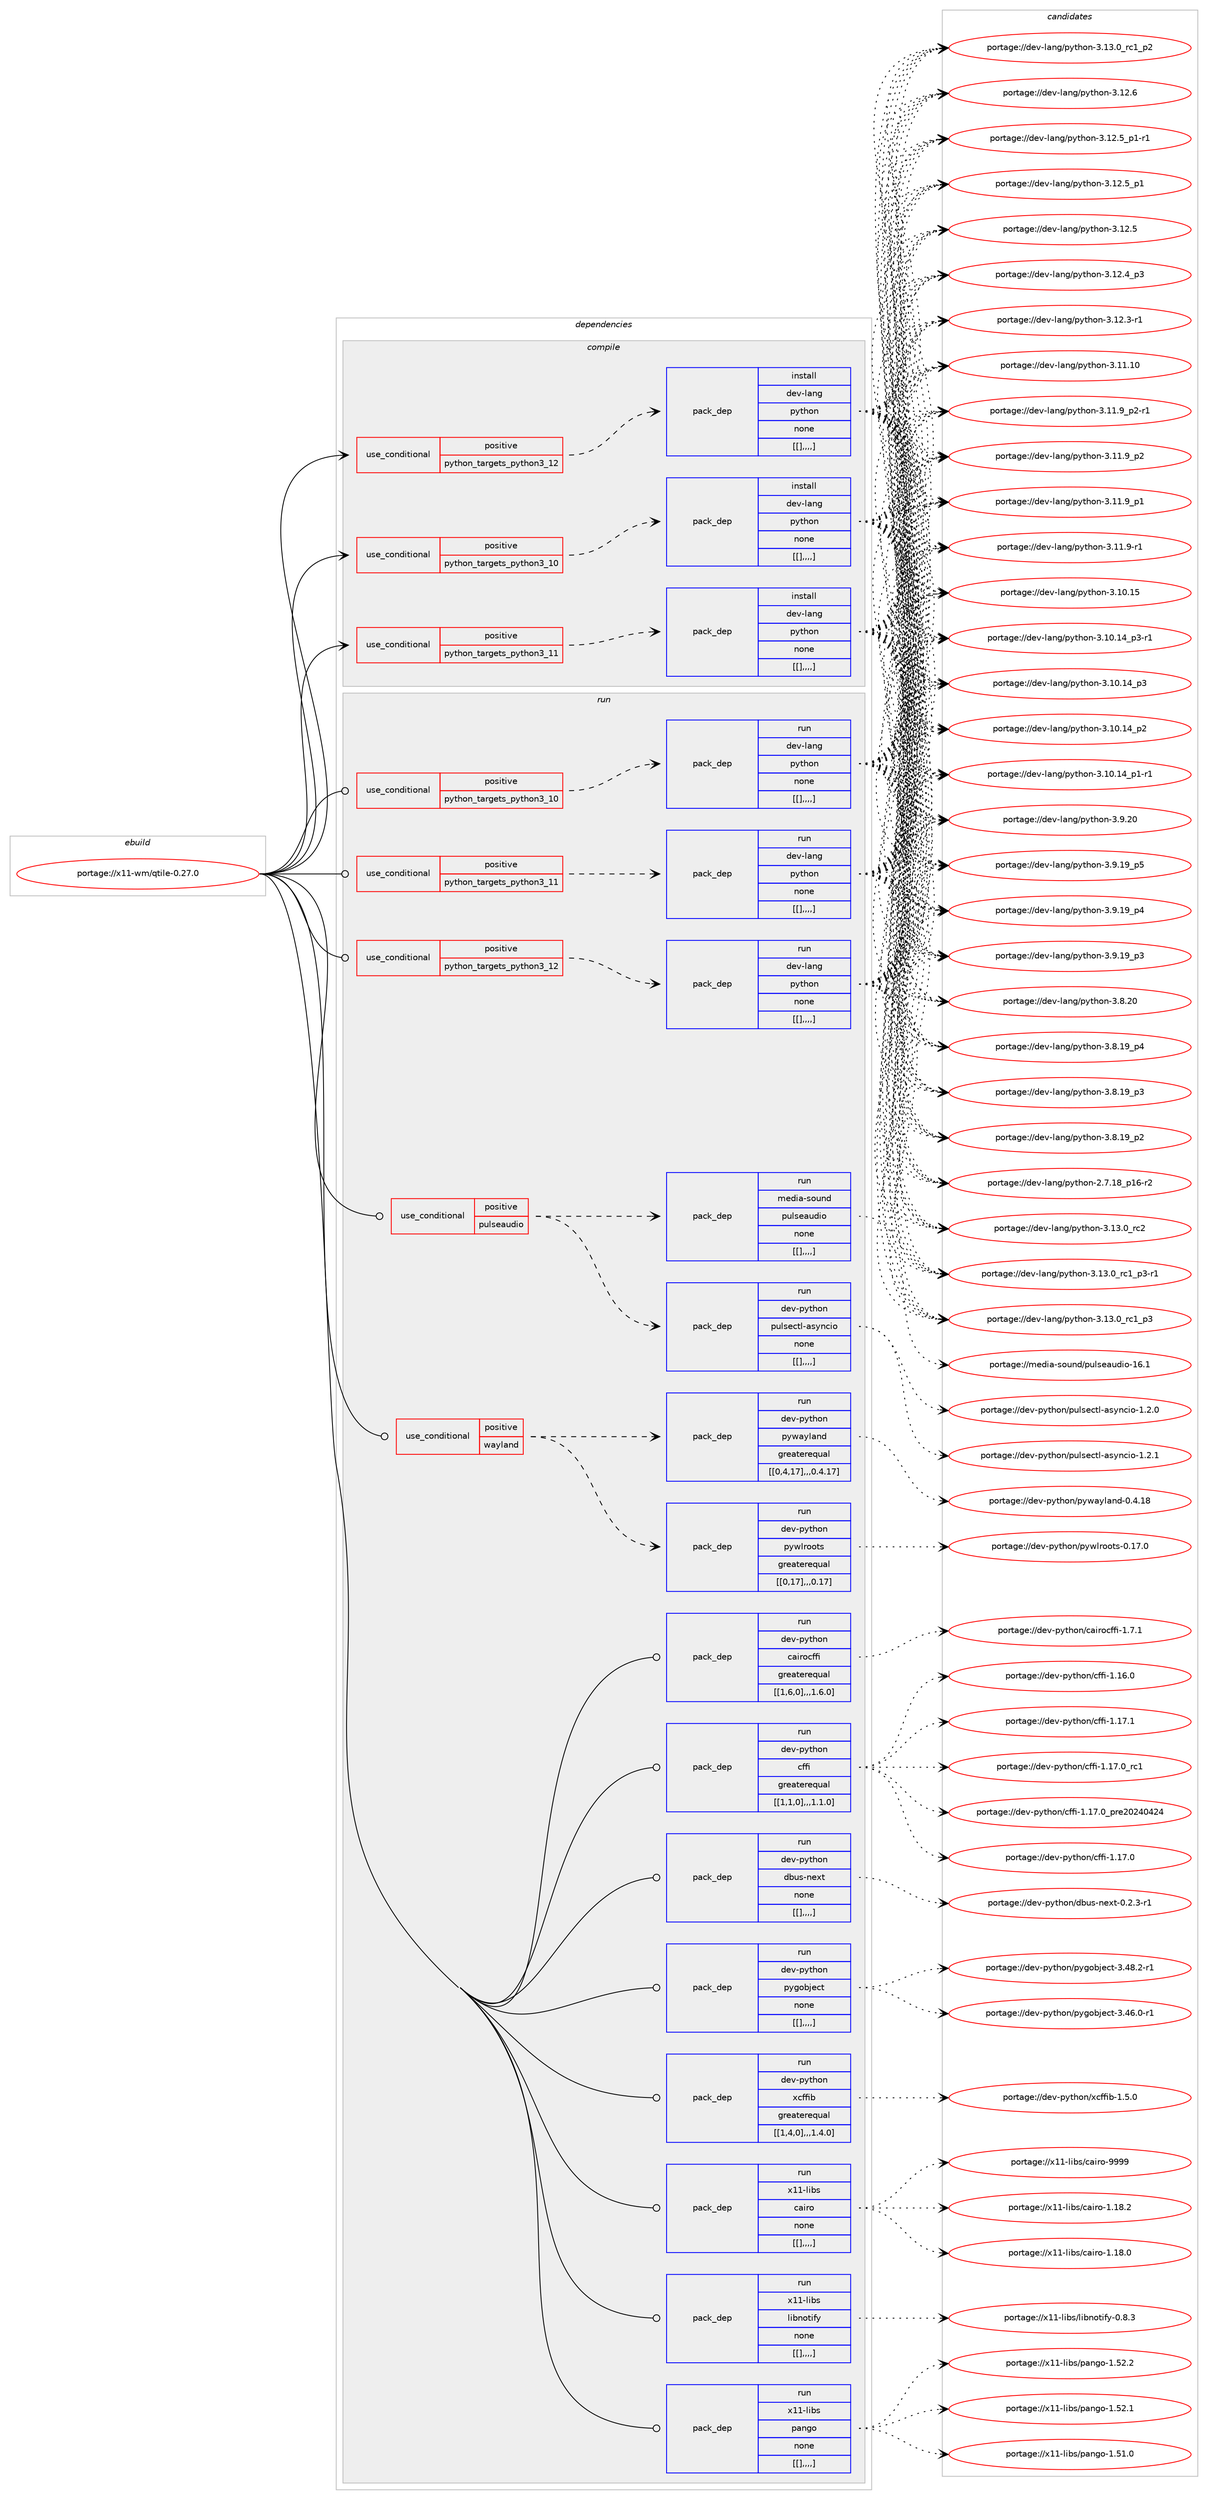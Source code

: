 digraph prolog {

# *************
# Graph options
# *************

newrank=true;
concentrate=true;
compound=true;
graph [rankdir=LR,fontname=Helvetica,fontsize=10,ranksep=1.5];#, ranksep=2.5, nodesep=0.2];
edge  [arrowhead=vee];
node  [fontname=Helvetica,fontsize=10];

# **********
# The ebuild
# **********

subgraph cluster_leftcol {
color=gray;
label=<<i>ebuild</i>>;
id [label="portage://x11-wm/qtile-0.27.0", color=red, width=4, href="../x11-wm/qtile-0.27.0.svg"];
}

# ****************
# The dependencies
# ****************

subgraph cluster_midcol {
color=gray;
label=<<i>dependencies</i>>;
subgraph cluster_compile {
fillcolor="#eeeeee";
style=filled;
label=<<i>compile</i>>;
subgraph cond128919 {
dependency490259 [label=<<TABLE BORDER="0" CELLBORDER="1" CELLSPACING="0" CELLPADDING="4"><TR><TD ROWSPAN="3" CELLPADDING="10">use_conditional</TD></TR><TR><TD>positive</TD></TR><TR><TD>python_targets_python3_10</TD></TR></TABLE>>, shape=none, color=red];
subgraph pack357758 {
dependency490260 [label=<<TABLE BORDER="0" CELLBORDER="1" CELLSPACING="0" CELLPADDING="4" WIDTH="220"><TR><TD ROWSPAN="6" CELLPADDING="30">pack_dep</TD></TR><TR><TD WIDTH="110">install</TD></TR><TR><TD>dev-lang</TD></TR><TR><TD>python</TD></TR><TR><TD>none</TD></TR><TR><TD>[[],,,,]</TD></TR></TABLE>>, shape=none, color=blue];
}
dependency490259:e -> dependency490260:w [weight=20,style="dashed",arrowhead="vee"];
}
id:e -> dependency490259:w [weight=20,style="solid",arrowhead="vee"];
subgraph cond128920 {
dependency490261 [label=<<TABLE BORDER="0" CELLBORDER="1" CELLSPACING="0" CELLPADDING="4"><TR><TD ROWSPAN="3" CELLPADDING="10">use_conditional</TD></TR><TR><TD>positive</TD></TR><TR><TD>python_targets_python3_11</TD></TR></TABLE>>, shape=none, color=red];
subgraph pack357759 {
dependency490262 [label=<<TABLE BORDER="0" CELLBORDER="1" CELLSPACING="0" CELLPADDING="4" WIDTH="220"><TR><TD ROWSPAN="6" CELLPADDING="30">pack_dep</TD></TR><TR><TD WIDTH="110">install</TD></TR><TR><TD>dev-lang</TD></TR><TR><TD>python</TD></TR><TR><TD>none</TD></TR><TR><TD>[[],,,,]</TD></TR></TABLE>>, shape=none, color=blue];
}
dependency490261:e -> dependency490262:w [weight=20,style="dashed",arrowhead="vee"];
}
id:e -> dependency490261:w [weight=20,style="solid",arrowhead="vee"];
subgraph cond128921 {
dependency490263 [label=<<TABLE BORDER="0" CELLBORDER="1" CELLSPACING="0" CELLPADDING="4"><TR><TD ROWSPAN="3" CELLPADDING="10">use_conditional</TD></TR><TR><TD>positive</TD></TR><TR><TD>python_targets_python3_12</TD></TR></TABLE>>, shape=none, color=red];
subgraph pack357760 {
dependency490264 [label=<<TABLE BORDER="0" CELLBORDER="1" CELLSPACING="0" CELLPADDING="4" WIDTH="220"><TR><TD ROWSPAN="6" CELLPADDING="30">pack_dep</TD></TR><TR><TD WIDTH="110">install</TD></TR><TR><TD>dev-lang</TD></TR><TR><TD>python</TD></TR><TR><TD>none</TD></TR><TR><TD>[[],,,,]</TD></TR></TABLE>>, shape=none, color=blue];
}
dependency490263:e -> dependency490264:w [weight=20,style="dashed",arrowhead="vee"];
}
id:e -> dependency490263:w [weight=20,style="solid",arrowhead="vee"];
}
subgraph cluster_compileandrun {
fillcolor="#eeeeee";
style=filled;
label=<<i>compile and run</i>>;
}
subgraph cluster_run {
fillcolor="#eeeeee";
style=filled;
label=<<i>run</i>>;
subgraph cond128922 {
dependency490265 [label=<<TABLE BORDER="0" CELLBORDER="1" CELLSPACING="0" CELLPADDING="4"><TR><TD ROWSPAN="3" CELLPADDING="10">use_conditional</TD></TR><TR><TD>positive</TD></TR><TR><TD>pulseaudio</TD></TR></TABLE>>, shape=none, color=red];
subgraph pack357761 {
dependency490266 [label=<<TABLE BORDER="0" CELLBORDER="1" CELLSPACING="0" CELLPADDING="4" WIDTH="220"><TR><TD ROWSPAN="6" CELLPADDING="30">pack_dep</TD></TR><TR><TD WIDTH="110">run</TD></TR><TR><TD>dev-python</TD></TR><TR><TD>pulsectl-asyncio</TD></TR><TR><TD>none</TD></TR><TR><TD>[[],,,,]</TD></TR></TABLE>>, shape=none, color=blue];
}
dependency490265:e -> dependency490266:w [weight=20,style="dashed",arrowhead="vee"];
subgraph pack357762 {
dependency490267 [label=<<TABLE BORDER="0" CELLBORDER="1" CELLSPACING="0" CELLPADDING="4" WIDTH="220"><TR><TD ROWSPAN="6" CELLPADDING="30">pack_dep</TD></TR><TR><TD WIDTH="110">run</TD></TR><TR><TD>media-sound</TD></TR><TR><TD>pulseaudio</TD></TR><TR><TD>none</TD></TR><TR><TD>[[],,,,]</TD></TR></TABLE>>, shape=none, color=blue];
}
dependency490265:e -> dependency490267:w [weight=20,style="dashed",arrowhead="vee"];
}
id:e -> dependency490265:w [weight=20,style="solid",arrowhead="odot"];
subgraph cond128923 {
dependency490268 [label=<<TABLE BORDER="0" CELLBORDER="1" CELLSPACING="0" CELLPADDING="4"><TR><TD ROWSPAN="3" CELLPADDING="10">use_conditional</TD></TR><TR><TD>positive</TD></TR><TR><TD>python_targets_python3_10</TD></TR></TABLE>>, shape=none, color=red];
subgraph pack357763 {
dependency490269 [label=<<TABLE BORDER="0" CELLBORDER="1" CELLSPACING="0" CELLPADDING="4" WIDTH="220"><TR><TD ROWSPAN="6" CELLPADDING="30">pack_dep</TD></TR><TR><TD WIDTH="110">run</TD></TR><TR><TD>dev-lang</TD></TR><TR><TD>python</TD></TR><TR><TD>none</TD></TR><TR><TD>[[],,,,]</TD></TR></TABLE>>, shape=none, color=blue];
}
dependency490268:e -> dependency490269:w [weight=20,style="dashed",arrowhead="vee"];
}
id:e -> dependency490268:w [weight=20,style="solid",arrowhead="odot"];
subgraph cond128924 {
dependency490270 [label=<<TABLE BORDER="0" CELLBORDER="1" CELLSPACING="0" CELLPADDING="4"><TR><TD ROWSPAN="3" CELLPADDING="10">use_conditional</TD></TR><TR><TD>positive</TD></TR><TR><TD>python_targets_python3_11</TD></TR></TABLE>>, shape=none, color=red];
subgraph pack357764 {
dependency490271 [label=<<TABLE BORDER="0" CELLBORDER="1" CELLSPACING="0" CELLPADDING="4" WIDTH="220"><TR><TD ROWSPAN="6" CELLPADDING="30">pack_dep</TD></TR><TR><TD WIDTH="110">run</TD></TR><TR><TD>dev-lang</TD></TR><TR><TD>python</TD></TR><TR><TD>none</TD></TR><TR><TD>[[],,,,]</TD></TR></TABLE>>, shape=none, color=blue];
}
dependency490270:e -> dependency490271:w [weight=20,style="dashed",arrowhead="vee"];
}
id:e -> dependency490270:w [weight=20,style="solid",arrowhead="odot"];
subgraph cond128925 {
dependency490272 [label=<<TABLE BORDER="0" CELLBORDER="1" CELLSPACING="0" CELLPADDING="4"><TR><TD ROWSPAN="3" CELLPADDING="10">use_conditional</TD></TR><TR><TD>positive</TD></TR><TR><TD>python_targets_python3_12</TD></TR></TABLE>>, shape=none, color=red];
subgraph pack357765 {
dependency490273 [label=<<TABLE BORDER="0" CELLBORDER="1" CELLSPACING="0" CELLPADDING="4" WIDTH="220"><TR><TD ROWSPAN="6" CELLPADDING="30">pack_dep</TD></TR><TR><TD WIDTH="110">run</TD></TR><TR><TD>dev-lang</TD></TR><TR><TD>python</TD></TR><TR><TD>none</TD></TR><TR><TD>[[],,,,]</TD></TR></TABLE>>, shape=none, color=blue];
}
dependency490272:e -> dependency490273:w [weight=20,style="dashed",arrowhead="vee"];
}
id:e -> dependency490272:w [weight=20,style="solid",arrowhead="odot"];
subgraph cond128926 {
dependency490274 [label=<<TABLE BORDER="0" CELLBORDER="1" CELLSPACING="0" CELLPADDING="4"><TR><TD ROWSPAN="3" CELLPADDING="10">use_conditional</TD></TR><TR><TD>positive</TD></TR><TR><TD>wayland</TD></TR></TABLE>>, shape=none, color=red];
subgraph pack357766 {
dependency490275 [label=<<TABLE BORDER="0" CELLBORDER="1" CELLSPACING="0" CELLPADDING="4" WIDTH="220"><TR><TD ROWSPAN="6" CELLPADDING="30">pack_dep</TD></TR><TR><TD WIDTH="110">run</TD></TR><TR><TD>dev-python</TD></TR><TR><TD>pywayland</TD></TR><TR><TD>greaterequal</TD></TR><TR><TD>[[0,4,17],,,0.4.17]</TD></TR></TABLE>>, shape=none, color=blue];
}
dependency490274:e -> dependency490275:w [weight=20,style="dashed",arrowhead="vee"];
subgraph pack357767 {
dependency490276 [label=<<TABLE BORDER="0" CELLBORDER="1" CELLSPACING="0" CELLPADDING="4" WIDTH="220"><TR><TD ROWSPAN="6" CELLPADDING="30">pack_dep</TD></TR><TR><TD WIDTH="110">run</TD></TR><TR><TD>dev-python</TD></TR><TR><TD>pywlroots</TD></TR><TR><TD>greaterequal</TD></TR><TR><TD>[[0,17],,,0.17]</TD></TR></TABLE>>, shape=none, color=blue];
}
dependency490274:e -> dependency490276:w [weight=20,style="dashed",arrowhead="vee"];
}
id:e -> dependency490274:w [weight=20,style="solid",arrowhead="odot"];
subgraph pack357768 {
dependency490277 [label=<<TABLE BORDER="0" CELLBORDER="1" CELLSPACING="0" CELLPADDING="4" WIDTH="220"><TR><TD ROWSPAN="6" CELLPADDING="30">pack_dep</TD></TR><TR><TD WIDTH="110">run</TD></TR><TR><TD>dev-python</TD></TR><TR><TD>cairocffi</TD></TR><TR><TD>greaterequal</TD></TR><TR><TD>[[1,6,0],,,1.6.0]</TD></TR></TABLE>>, shape=none, color=blue];
}
id:e -> dependency490277:w [weight=20,style="solid",arrowhead="odot"];
subgraph pack357769 {
dependency490278 [label=<<TABLE BORDER="0" CELLBORDER="1" CELLSPACING="0" CELLPADDING="4" WIDTH="220"><TR><TD ROWSPAN="6" CELLPADDING="30">pack_dep</TD></TR><TR><TD WIDTH="110">run</TD></TR><TR><TD>dev-python</TD></TR><TR><TD>cffi</TD></TR><TR><TD>greaterequal</TD></TR><TR><TD>[[1,1,0],,,1.1.0]</TD></TR></TABLE>>, shape=none, color=blue];
}
id:e -> dependency490278:w [weight=20,style="solid",arrowhead="odot"];
subgraph pack357770 {
dependency490279 [label=<<TABLE BORDER="0" CELLBORDER="1" CELLSPACING="0" CELLPADDING="4" WIDTH="220"><TR><TD ROWSPAN="6" CELLPADDING="30">pack_dep</TD></TR><TR><TD WIDTH="110">run</TD></TR><TR><TD>dev-python</TD></TR><TR><TD>dbus-next</TD></TR><TR><TD>none</TD></TR><TR><TD>[[],,,,]</TD></TR></TABLE>>, shape=none, color=blue];
}
id:e -> dependency490279:w [weight=20,style="solid",arrowhead="odot"];
subgraph pack357771 {
dependency490280 [label=<<TABLE BORDER="0" CELLBORDER="1" CELLSPACING="0" CELLPADDING="4" WIDTH="220"><TR><TD ROWSPAN="6" CELLPADDING="30">pack_dep</TD></TR><TR><TD WIDTH="110">run</TD></TR><TR><TD>dev-python</TD></TR><TR><TD>pygobject</TD></TR><TR><TD>none</TD></TR><TR><TD>[[],,,,]</TD></TR></TABLE>>, shape=none, color=blue];
}
id:e -> dependency490280:w [weight=20,style="solid",arrowhead="odot"];
subgraph pack357772 {
dependency490281 [label=<<TABLE BORDER="0" CELLBORDER="1" CELLSPACING="0" CELLPADDING="4" WIDTH="220"><TR><TD ROWSPAN="6" CELLPADDING="30">pack_dep</TD></TR><TR><TD WIDTH="110">run</TD></TR><TR><TD>dev-python</TD></TR><TR><TD>xcffib</TD></TR><TR><TD>greaterequal</TD></TR><TR><TD>[[1,4,0],,,1.4.0]</TD></TR></TABLE>>, shape=none, color=blue];
}
id:e -> dependency490281:w [weight=20,style="solid",arrowhead="odot"];
subgraph pack357773 {
dependency490282 [label=<<TABLE BORDER="0" CELLBORDER="1" CELLSPACING="0" CELLPADDING="4" WIDTH="220"><TR><TD ROWSPAN="6" CELLPADDING="30">pack_dep</TD></TR><TR><TD WIDTH="110">run</TD></TR><TR><TD>x11-libs</TD></TR><TR><TD>cairo</TD></TR><TR><TD>none</TD></TR><TR><TD>[[],,,,]</TD></TR></TABLE>>, shape=none, color=blue];
}
id:e -> dependency490282:w [weight=20,style="solid",arrowhead="odot"];
subgraph pack357774 {
dependency490283 [label=<<TABLE BORDER="0" CELLBORDER="1" CELLSPACING="0" CELLPADDING="4" WIDTH="220"><TR><TD ROWSPAN="6" CELLPADDING="30">pack_dep</TD></TR><TR><TD WIDTH="110">run</TD></TR><TR><TD>x11-libs</TD></TR><TR><TD>libnotify</TD></TR><TR><TD>none</TD></TR><TR><TD>[[],,,,]</TD></TR></TABLE>>, shape=none, color=blue];
}
id:e -> dependency490283:w [weight=20,style="solid",arrowhead="odot"];
subgraph pack357775 {
dependency490284 [label=<<TABLE BORDER="0" CELLBORDER="1" CELLSPACING="0" CELLPADDING="4" WIDTH="220"><TR><TD ROWSPAN="6" CELLPADDING="30">pack_dep</TD></TR><TR><TD WIDTH="110">run</TD></TR><TR><TD>x11-libs</TD></TR><TR><TD>pango</TD></TR><TR><TD>none</TD></TR><TR><TD>[[],,,,]</TD></TR></TABLE>>, shape=none, color=blue];
}
id:e -> dependency490284:w [weight=20,style="solid",arrowhead="odot"];
}
}

# **************
# The candidates
# **************

subgraph cluster_choices {
rank=same;
color=gray;
label=<<i>candidates</i>>;

subgraph choice357758 {
color=black;
nodesep=1;
choice10010111845108971101034711212111610411111045514649514648951149950 [label="portage://dev-lang/python-3.13.0_rc2", color=red, width=4,href="../dev-lang/python-3.13.0_rc2.svg"];
choice1001011184510897110103471121211161041111104551464951464895114994995112514511449 [label="portage://dev-lang/python-3.13.0_rc1_p3-r1", color=red, width=4,href="../dev-lang/python-3.13.0_rc1_p3-r1.svg"];
choice100101118451089711010347112121116104111110455146495146489511499499511251 [label="portage://dev-lang/python-3.13.0_rc1_p3", color=red, width=4,href="../dev-lang/python-3.13.0_rc1_p3.svg"];
choice100101118451089711010347112121116104111110455146495146489511499499511250 [label="portage://dev-lang/python-3.13.0_rc1_p2", color=red, width=4,href="../dev-lang/python-3.13.0_rc1_p2.svg"];
choice10010111845108971101034711212111610411111045514649504654 [label="portage://dev-lang/python-3.12.6", color=red, width=4,href="../dev-lang/python-3.12.6.svg"];
choice1001011184510897110103471121211161041111104551464950465395112494511449 [label="portage://dev-lang/python-3.12.5_p1-r1", color=red, width=4,href="../dev-lang/python-3.12.5_p1-r1.svg"];
choice100101118451089711010347112121116104111110455146495046539511249 [label="portage://dev-lang/python-3.12.5_p1", color=red, width=4,href="../dev-lang/python-3.12.5_p1.svg"];
choice10010111845108971101034711212111610411111045514649504653 [label="portage://dev-lang/python-3.12.5", color=red, width=4,href="../dev-lang/python-3.12.5.svg"];
choice100101118451089711010347112121116104111110455146495046529511251 [label="portage://dev-lang/python-3.12.4_p3", color=red, width=4,href="../dev-lang/python-3.12.4_p3.svg"];
choice100101118451089711010347112121116104111110455146495046514511449 [label="portage://dev-lang/python-3.12.3-r1", color=red, width=4,href="../dev-lang/python-3.12.3-r1.svg"];
choice1001011184510897110103471121211161041111104551464949464948 [label="portage://dev-lang/python-3.11.10", color=red, width=4,href="../dev-lang/python-3.11.10.svg"];
choice1001011184510897110103471121211161041111104551464949465795112504511449 [label="portage://dev-lang/python-3.11.9_p2-r1", color=red, width=4,href="../dev-lang/python-3.11.9_p2-r1.svg"];
choice100101118451089711010347112121116104111110455146494946579511250 [label="portage://dev-lang/python-3.11.9_p2", color=red, width=4,href="../dev-lang/python-3.11.9_p2.svg"];
choice100101118451089711010347112121116104111110455146494946579511249 [label="portage://dev-lang/python-3.11.9_p1", color=red, width=4,href="../dev-lang/python-3.11.9_p1.svg"];
choice100101118451089711010347112121116104111110455146494946574511449 [label="portage://dev-lang/python-3.11.9-r1", color=red, width=4,href="../dev-lang/python-3.11.9-r1.svg"];
choice1001011184510897110103471121211161041111104551464948464953 [label="portage://dev-lang/python-3.10.15", color=red, width=4,href="../dev-lang/python-3.10.15.svg"];
choice100101118451089711010347112121116104111110455146494846495295112514511449 [label="portage://dev-lang/python-3.10.14_p3-r1", color=red, width=4,href="../dev-lang/python-3.10.14_p3-r1.svg"];
choice10010111845108971101034711212111610411111045514649484649529511251 [label="portage://dev-lang/python-3.10.14_p3", color=red, width=4,href="../dev-lang/python-3.10.14_p3.svg"];
choice10010111845108971101034711212111610411111045514649484649529511250 [label="portage://dev-lang/python-3.10.14_p2", color=red, width=4,href="../dev-lang/python-3.10.14_p2.svg"];
choice100101118451089711010347112121116104111110455146494846495295112494511449 [label="portage://dev-lang/python-3.10.14_p1-r1", color=red, width=4,href="../dev-lang/python-3.10.14_p1-r1.svg"];
choice10010111845108971101034711212111610411111045514657465048 [label="portage://dev-lang/python-3.9.20", color=red, width=4,href="../dev-lang/python-3.9.20.svg"];
choice100101118451089711010347112121116104111110455146574649579511253 [label="portage://dev-lang/python-3.9.19_p5", color=red, width=4,href="../dev-lang/python-3.9.19_p5.svg"];
choice100101118451089711010347112121116104111110455146574649579511252 [label="portage://dev-lang/python-3.9.19_p4", color=red, width=4,href="../dev-lang/python-3.9.19_p4.svg"];
choice100101118451089711010347112121116104111110455146574649579511251 [label="portage://dev-lang/python-3.9.19_p3", color=red, width=4,href="../dev-lang/python-3.9.19_p3.svg"];
choice10010111845108971101034711212111610411111045514656465048 [label="portage://dev-lang/python-3.8.20", color=red, width=4,href="../dev-lang/python-3.8.20.svg"];
choice100101118451089711010347112121116104111110455146564649579511252 [label="portage://dev-lang/python-3.8.19_p4", color=red, width=4,href="../dev-lang/python-3.8.19_p4.svg"];
choice100101118451089711010347112121116104111110455146564649579511251 [label="portage://dev-lang/python-3.8.19_p3", color=red, width=4,href="../dev-lang/python-3.8.19_p3.svg"];
choice100101118451089711010347112121116104111110455146564649579511250 [label="portage://dev-lang/python-3.8.19_p2", color=red, width=4,href="../dev-lang/python-3.8.19_p2.svg"];
choice100101118451089711010347112121116104111110455046554649569511249544511450 [label="portage://dev-lang/python-2.7.18_p16-r2", color=red, width=4,href="../dev-lang/python-2.7.18_p16-r2.svg"];
dependency490260:e -> choice10010111845108971101034711212111610411111045514649514648951149950:w [style=dotted,weight="100"];
dependency490260:e -> choice1001011184510897110103471121211161041111104551464951464895114994995112514511449:w [style=dotted,weight="100"];
dependency490260:e -> choice100101118451089711010347112121116104111110455146495146489511499499511251:w [style=dotted,weight="100"];
dependency490260:e -> choice100101118451089711010347112121116104111110455146495146489511499499511250:w [style=dotted,weight="100"];
dependency490260:e -> choice10010111845108971101034711212111610411111045514649504654:w [style=dotted,weight="100"];
dependency490260:e -> choice1001011184510897110103471121211161041111104551464950465395112494511449:w [style=dotted,weight="100"];
dependency490260:e -> choice100101118451089711010347112121116104111110455146495046539511249:w [style=dotted,weight="100"];
dependency490260:e -> choice10010111845108971101034711212111610411111045514649504653:w [style=dotted,weight="100"];
dependency490260:e -> choice100101118451089711010347112121116104111110455146495046529511251:w [style=dotted,weight="100"];
dependency490260:e -> choice100101118451089711010347112121116104111110455146495046514511449:w [style=dotted,weight="100"];
dependency490260:e -> choice1001011184510897110103471121211161041111104551464949464948:w [style=dotted,weight="100"];
dependency490260:e -> choice1001011184510897110103471121211161041111104551464949465795112504511449:w [style=dotted,weight="100"];
dependency490260:e -> choice100101118451089711010347112121116104111110455146494946579511250:w [style=dotted,weight="100"];
dependency490260:e -> choice100101118451089711010347112121116104111110455146494946579511249:w [style=dotted,weight="100"];
dependency490260:e -> choice100101118451089711010347112121116104111110455146494946574511449:w [style=dotted,weight="100"];
dependency490260:e -> choice1001011184510897110103471121211161041111104551464948464953:w [style=dotted,weight="100"];
dependency490260:e -> choice100101118451089711010347112121116104111110455146494846495295112514511449:w [style=dotted,weight="100"];
dependency490260:e -> choice10010111845108971101034711212111610411111045514649484649529511251:w [style=dotted,weight="100"];
dependency490260:e -> choice10010111845108971101034711212111610411111045514649484649529511250:w [style=dotted,weight="100"];
dependency490260:e -> choice100101118451089711010347112121116104111110455146494846495295112494511449:w [style=dotted,weight="100"];
dependency490260:e -> choice10010111845108971101034711212111610411111045514657465048:w [style=dotted,weight="100"];
dependency490260:e -> choice100101118451089711010347112121116104111110455146574649579511253:w [style=dotted,weight="100"];
dependency490260:e -> choice100101118451089711010347112121116104111110455146574649579511252:w [style=dotted,weight="100"];
dependency490260:e -> choice100101118451089711010347112121116104111110455146574649579511251:w [style=dotted,weight="100"];
dependency490260:e -> choice10010111845108971101034711212111610411111045514656465048:w [style=dotted,weight="100"];
dependency490260:e -> choice100101118451089711010347112121116104111110455146564649579511252:w [style=dotted,weight="100"];
dependency490260:e -> choice100101118451089711010347112121116104111110455146564649579511251:w [style=dotted,weight="100"];
dependency490260:e -> choice100101118451089711010347112121116104111110455146564649579511250:w [style=dotted,weight="100"];
dependency490260:e -> choice100101118451089711010347112121116104111110455046554649569511249544511450:w [style=dotted,weight="100"];
}
subgraph choice357759 {
color=black;
nodesep=1;
choice10010111845108971101034711212111610411111045514649514648951149950 [label="portage://dev-lang/python-3.13.0_rc2", color=red, width=4,href="../dev-lang/python-3.13.0_rc2.svg"];
choice1001011184510897110103471121211161041111104551464951464895114994995112514511449 [label="portage://dev-lang/python-3.13.0_rc1_p3-r1", color=red, width=4,href="../dev-lang/python-3.13.0_rc1_p3-r1.svg"];
choice100101118451089711010347112121116104111110455146495146489511499499511251 [label="portage://dev-lang/python-3.13.0_rc1_p3", color=red, width=4,href="../dev-lang/python-3.13.0_rc1_p3.svg"];
choice100101118451089711010347112121116104111110455146495146489511499499511250 [label="portage://dev-lang/python-3.13.0_rc1_p2", color=red, width=4,href="../dev-lang/python-3.13.0_rc1_p2.svg"];
choice10010111845108971101034711212111610411111045514649504654 [label="portage://dev-lang/python-3.12.6", color=red, width=4,href="../dev-lang/python-3.12.6.svg"];
choice1001011184510897110103471121211161041111104551464950465395112494511449 [label="portage://dev-lang/python-3.12.5_p1-r1", color=red, width=4,href="../dev-lang/python-3.12.5_p1-r1.svg"];
choice100101118451089711010347112121116104111110455146495046539511249 [label="portage://dev-lang/python-3.12.5_p1", color=red, width=4,href="../dev-lang/python-3.12.5_p1.svg"];
choice10010111845108971101034711212111610411111045514649504653 [label="portage://dev-lang/python-3.12.5", color=red, width=4,href="../dev-lang/python-3.12.5.svg"];
choice100101118451089711010347112121116104111110455146495046529511251 [label="portage://dev-lang/python-3.12.4_p3", color=red, width=4,href="../dev-lang/python-3.12.4_p3.svg"];
choice100101118451089711010347112121116104111110455146495046514511449 [label="portage://dev-lang/python-3.12.3-r1", color=red, width=4,href="../dev-lang/python-3.12.3-r1.svg"];
choice1001011184510897110103471121211161041111104551464949464948 [label="portage://dev-lang/python-3.11.10", color=red, width=4,href="../dev-lang/python-3.11.10.svg"];
choice1001011184510897110103471121211161041111104551464949465795112504511449 [label="portage://dev-lang/python-3.11.9_p2-r1", color=red, width=4,href="../dev-lang/python-3.11.9_p2-r1.svg"];
choice100101118451089711010347112121116104111110455146494946579511250 [label="portage://dev-lang/python-3.11.9_p2", color=red, width=4,href="../dev-lang/python-3.11.9_p2.svg"];
choice100101118451089711010347112121116104111110455146494946579511249 [label="portage://dev-lang/python-3.11.9_p1", color=red, width=4,href="../dev-lang/python-3.11.9_p1.svg"];
choice100101118451089711010347112121116104111110455146494946574511449 [label="portage://dev-lang/python-3.11.9-r1", color=red, width=4,href="../dev-lang/python-3.11.9-r1.svg"];
choice1001011184510897110103471121211161041111104551464948464953 [label="portage://dev-lang/python-3.10.15", color=red, width=4,href="../dev-lang/python-3.10.15.svg"];
choice100101118451089711010347112121116104111110455146494846495295112514511449 [label="portage://dev-lang/python-3.10.14_p3-r1", color=red, width=4,href="../dev-lang/python-3.10.14_p3-r1.svg"];
choice10010111845108971101034711212111610411111045514649484649529511251 [label="portage://dev-lang/python-3.10.14_p3", color=red, width=4,href="../dev-lang/python-3.10.14_p3.svg"];
choice10010111845108971101034711212111610411111045514649484649529511250 [label="portage://dev-lang/python-3.10.14_p2", color=red, width=4,href="../dev-lang/python-3.10.14_p2.svg"];
choice100101118451089711010347112121116104111110455146494846495295112494511449 [label="portage://dev-lang/python-3.10.14_p1-r1", color=red, width=4,href="../dev-lang/python-3.10.14_p1-r1.svg"];
choice10010111845108971101034711212111610411111045514657465048 [label="portage://dev-lang/python-3.9.20", color=red, width=4,href="../dev-lang/python-3.9.20.svg"];
choice100101118451089711010347112121116104111110455146574649579511253 [label="portage://dev-lang/python-3.9.19_p5", color=red, width=4,href="../dev-lang/python-3.9.19_p5.svg"];
choice100101118451089711010347112121116104111110455146574649579511252 [label="portage://dev-lang/python-3.9.19_p4", color=red, width=4,href="../dev-lang/python-3.9.19_p4.svg"];
choice100101118451089711010347112121116104111110455146574649579511251 [label="portage://dev-lang/python-3.9.19_p3", color=red, width=4,href="../dev-lang/python-3.9.19_p3.svg"];
choice10010111845108971101034711212111610411111045514656465048 [label="portage://dev-lang/python-3.8.20", color=red, width=4,href="../dev-lang/python-3.8.20.svg"];
choice100101118451089711010347112121116104111110455146564649579511252 [label="portage://dev-lang/python-3.8.19_p4", color=red, width=4,href="../dev-lang/python-3.8.19_p4.svg"];
choice100101118451089711010347112121116104111110455146564649579511251 [label="portage://dev-lang/python-3.8.19_p3", color=red, width=4,href="../dev-lang/python-3.8.19_p3.svg"];
choice100101118451089711010347112121116104111110455146564649579511250 [label="portage://dev-lang/python-3.8.19_p2", color=red, width=4,href="../dev-lang/python-3.8.19_p2.svg"];
choice100101118451089711010347112121116104111110455046554649569511249544511450 [label="portage://dev-lang/python-2.7.18_p16-r2", color=red, width=4,href="../dev-lang/python-2.7.18_p16-r2.svg"];
dependency490262:e -> choice10010111845108971101034711212111610411111045514649514648951149950:w [style=dotted,weight="100"];
dependency490262:e -> choice1001011184510897110103471121211161041111104551464951464895114994995112514511449:w [style=dotted,weight="100"];
dependency490262:e -> choice100101118451089711010347112121116104111110455146495146489511499499511251:w [style=dotted,weight="100"];
dependency490262:e -> choice100101118451089711010347112121116104111110455146495146489511499499511250:w [style=dotted,weight="100"];
dependency490262:e -> choice10010111845108971101034711212111610411111045514649504654:w [style=dotted,weight="100"];
dependency490262:e -> choice1001011184510897110103471121211161041111104551464950465395112494511449:w [style=dotted,weight="100"];
dependency490262:e -> choice100101118451089711010347112121116104111110455146495046539511249:w [style=dotted,weight="100"];
dependency490262:e -> choice10010111845108971101034711212111610411111045514649504653:w [style=dotted,weight="100"];
dependency490262:e -> choice100101118451089711010347112121116104111110455146495046529511251:w [style=dotted,weight="100"];
dependency490262:e -> choice100101118451089711010347112121116104111110455146495046514511449:w [style=dotted,weight="100"];
dependency490262:e -> choice1001011184510897110103471121211161041111104551464949464948:w [style=dotted,weight="100"];
dependency490262:e -> choice1001011184510897110103471121211161041111104551464949465795112504511449:w [style=dotted,weight="100"];
dependency490262:e -> choice100101118451089711010347112121116104111110455146494946579511250:w [style=dotted,weight="100"];
dependency490262:e -> choice100101118451089711010347112121116104111110455146494946579511249:w [style=dotted,weight="100"];
dependency490262:e -> choice100101118451089711010347112121116104111110455146494946574511449:w [style=dotted,weight="100"];
dependency490262:e -> choice1001011184510897110103471121211161041111104551464948464953:w [style=dotted,weight="100"];
dependency490262:e -> choice100101118451089711010347112121116104111110455146494846495295112514511449:w [style=dotted,weight="100"];
dependency490262:e -> choice10010111845108971101034711212111610411111045514649484649529511251:w [style=dotted,weight="100"];
dependency490262:e -> choice10010111845108971101034711212111610411111045514649484649529511250:w [style=dotted,weight="100"];
dependency490262:e -> choice100101118451089711010347112121116104111110455146494846495295112494511449:w [style=dotted,weight="100"];
dependency490262:e -> choice10010111845108971101034711212111610411111045514657465048:w [style=dotted,weight="100"];
dependency490262:e -> choice100101118451089711010347112121116104111110455146574649579511253:w [style=dotted,weight="100"];
dependency490262:e -> choice100101118451089711010347112121116104111110455146574649579511252:w [style=dotted,weight="100"];
dependency490262:e -> choice100101118451089711010347112121116104111110455146574649579511251:w [style=dotted,weight="100"];
dependency490262:e -> choice10010111845108971101034711212111610411111045514656465048:w [style=dotted,weight="100"];
dependency490262:e -> choice100101118451089711010347112121116104111110455146564649579511252:w [style=dotted,weight="100"];
dependency490262:e -> choice100101118451089711010347112121116104111110455146564649579511251:w [style=dotted,weight="100"];
dependency490262:e -> choice100101118451089711010347112121116104111110455146564649579511250:w [style=dotted,weight="100"];
dependency490262:e -> choice100101118451089711010347112121116104111110455046554649569511249544511450:w [style=dotted,weight="100"];
}
subgraph choice357760 {
color=black;
nodesep=1;
choice10010111845108971101034711212111610411111045514649514648951149950 [label="portage://dev-lang/python-3.13.0_rc2", color=red, width=4,href="../dev-lang/python-3.13.0_rc2.svg"];
choice1001011184510897110103471121211161041111104551464951464895114994995112514511449 [label="portage://dev-lang/python-3.13.0_rc1_p3-r1", color=red, width=4,href="../dev-lang/python-3.13.0_rc1_p3-r1.svg"];
choice100101118451089711010347112121116104111110455146495146489511499499511251 [label="portage://dev-lang/python-3.13.0_rc1_p3", color=red, width=4,href="../dev-lang/python-3.13.0_rc1_p3.svg"];
choice100101118451089711010347112121116104111110455146495146489511499499511250 [label="portage://dev-lang/python-3.13.0_rc1_p2", color=red, width=4,href="../dev-lang/python-3.13.0_rc1_p2.svg"];
choice10010111845108971101034711212111610411111045514649504654 [label="portage://dev-lang/python-3.12.6", color=red, width=4,href="../dev-lang/python-3.12.6.svg"];
choice1001011184510897110103471121211161041111104551464950465395112494511449 [label="portage://dev-lang/python-3.12.5_p1-r1", color=red, width=4,href="../dev-lang/python-3.12.5_p1-r1.svg"];
choice100101118451089711010347112121116104111110455146495046539511249 [label="portage://dev-lang/python-3.12.5_p1", color=red, width=4,href="../dev-lang/python-3.12.5_p1.svg"];
choice10010111845108971101034711212111610411111045514649504653 [label="portage://dev-lang/python-3.12.5", color=red, width=4,href="../dev-lang/python-3.12.5.svg"];
choice100101118451089711010347112121116104111110455146495046529511251 [label="portage://dev-lang/python-3.12.4_p3", color=red, width=4,href="../dev-lang/python-3.12.4_p3.svg"];
choice100101118451089711010347112121116104111110455146495046514511449 [label="portage://dev-lang/python-3.12.3-r1", color=red, width=4,href="../dev-lang/python-3.12.3-r1.svg"];
choice1001011184510897110103471121211161041111104551464949464948 [label="portage://dev-lang/python-3.11.10", color=red, width=4,href="../dev-lang/python-3.11.10.svg"];
choice1001011184510897110103471121211161041111104551464949465795112504511449 [label="portage://dev-lang/python-3.11.9_p2-r1", color=red, width=4,href="../dev-lang/python-3.11.9_p2-r1.svg"];
choice100101118451089711010347112121116104111110455146494946579511250 [label="portage://dev-lang/python-3.11.9_p2", color=red, width=4,href="../dev-lang/python-3.11.9_p2.svg"];
choice100101118451089711010347112121116104111110455146494946579511249 [label="portage://dev-lang/python-3.11.9_p1", color=red, width=4,href="../dev-lang/python-3.11.9_p1.svg"];
choice100101118451089711010347112121116104111110455146494946574511449 [label="portage://dev-lang/python-3.11.9-r1", color=red, width=4,href="../dev-lang/python-3.11.9-r1.svg"];
choice1001011184510897110103471121211161041111104551464948464953 [label="portage://dev-lang/python-3.10.15", color=red, width=4,href="../dev-lang/python-3.10.15.svg"];
choice100101118451089711010347112121116104111110455146494846495295112514511449 [label="portage://dev-lang/python-3.10.14_p3-r1", color=red, width=4,href="../dev-lang/python-3.10.14_p3-r1.svg"];
choice10010111845108971101034711212111610411111045514649484649529511251 [label="portage://dev-lang/python-3.10.14_p3", color=red, width=4,href="../dev-lang/python-3.10.14_p3.svg"];
choice10010111845108971101034711212111610411111045514649484649529511250 [label="portage://dev-lang/python-3.10.14_p2", color=red, width=4,href="../dev-lang/python-3.10.14_p2.svg"];
choice100101118451089711010347112121116104111110455146494846495295112494511449 [label="portage://dev-lang/python-3.10.14_p1-r1", color=red, width=4,href="../dev-lang/python-3.10.14_p1-r1.svg"];
choice10010111845108971101034711212111610411111045514657465048 [label="portage://dev-lang/python-3.9.20", color=red, width=4,href="../dev-lang/python-3.9.20.svg"];
choice100101118451089711010347112121116104111110455146574649579511253 [label="portage://dev-lang/python-3.9.19_p5", color=red, width=4,href="../dev-lang/python-3.9.19_p5.svg"];
choice100101118451089711010347112121116104111110455146574649579511252 [label="portage://dev-lang/python-3.9.19_p4", color=red, width=4,href="../dev-lang/python-3.9.19_p4.svg"];
choice100101118451089711010347112121116104111110455146574649579511251 [label="portage://dev-lang/python-3.9.19_p3", color=red, width=4,href="../dev-lang/python-3.9.19_p3.svg"];
choice10010111845108971101034711212111610411111045514656465048 [label="portage://dev-lang/python-3.8.20", color=red, width=4,href="../dev-lang/python-3.8.20.svg"];
choice100101118451089711010347112121116104111110455146564649579511252 [label="portage://dev-lang/python-3.8.19_p4", color=red, width=4,href="../dev-lang/python-3.8.19_p4.svg"];
choice100101118451089711010347112121116104111110455146564649579511251 [label="portage://dev-lang/python-3.8.19_p3", color=red, width=4,href="../dev-lang/python-3.8.19_p3.svg"];
choice100101118451089711010347112121116104111110455146564649579511250 [label="portage://dev-lang/python-3.8.19_p2", color=red, width=4,href="../dev-lang/python-3.8.19_p2.svg"];
choice100101118451089711010347112121116104111110455046554649569511249544511450 [label="portage://dev-lang/python-2.7.18_p16-r2", color=red, width=4,href="../dev-lang/python-2.7.18_p16-r2.svg"];
dependency490264:e -> choice10010111845108971101034711212111610411111045514649514648951149950:w [style=dotted,weight="100"];
dependency490264:e -> choice1001011184510897110103471121211161041111104551464951464895114994995112514511449:w [style=dotted,weight="100"];
dependency490264:e -> choice100101118451089711010347112121116104111110455146495146489511499499511251:w [style=dotted,weight="100"];
dependency490264:e -> choice100101118451089711010347112121116104111110455146495146489511499499511250:w [style=dotted,weight="100"];
dependency490264:e -> choice10010111845108971101034711212111610411111045514649504654:w [style=dotted,weight="100"];
dependency490264:e -> choice1001011184510897110103471121211161041111104551464950465395112494511449:w [style=dotted,weight="100"];
dependency490264:e -> choice100101118451089711010347112121116104111110455146495046539511249:w [style=dotted,weight="100"];
dependency490264:e -> choice10010111845108971101034711212111610411111045514649504653:w [style=dotted,weight="100"];
dependency490264:e -> choice100101118451089711010347112121116104111110455146495046529511251:w [style=dotted,weight="100"];
dependency490264:e -> choice100101118451089711010347112121116104111110455146495046514511449:w [style=dotted,weight="100"];
dependency490264:e -> choice1001011184510897110103471121211161041111104551464949464948:w [style=dotted,weight="100"];
dependency490264:e -> choice1001011184510897110103471121211161041111104551464949465795112504511449:w [style=dotted,weight="100"];
dependency490264:e -> choice100101118451089711010347112121116104111110455146494946579511250:w [style=dotted,weight="100"];
dependency490264:e -> choice100101118451089711010347112121116104111110455146494946579511249:w [style=dotted,weight="100"];
dependency490264:e -> choice100101118451089711010347112121116104111110455146494946574511449:w [style=dotted,weight="100"];
dependency490264:e -> choice1001011184510897110103471121211161041111104551464948464953:w [style=dotted,weight="100"];
dependency490264:e -> choice100101118451089711010347112121116104111110455146494846495295112514511449:w [style=dotted,weight="100"];
dependency490264:e -> choice10010111845108971101034711212111610411111045514649484649529511251:w [style=dotted,weight="100"];
dependency490264:e -> choice10010111845108971101034711212111610411111045514649484649529511250:w [style=dotted,weight="100"];
dependency490264:e -> choice100101118451089711010347112121116104111110455146494846495295112494511449:w [style=dotted,weight="100"];
dependency490264:e -> choice10010111845108971101034711212111610411111045514657465048:w [style=dotted,weight="100"];
dependency490264:e -> choice100101118451089711010347112121116104111110455146574649579511253:w [style=dotted,weight="100"];
dependency490264:e -> choice100101118451089711010347112121116104111110455146574649579511252:w [style=dotted,weight="100"];
dependency490264:e -> choice100101118451089711010347112121116104111110455146574649579511251:w [style=dotted,weight="100"];
dependency490264:e -> choice10010111845108971101034711212111610411111045514656465048:w [style=dotted,weight="100"];
dependency490264:e -> choice100101118451089711010347112121116104111110455146564649579511252:w [style=dotted,weight="100"];
dependency490264:e -> choice100101118451089711010347112121116104111110455146564649579511251:w [style=dotted,weight="100"];
dependency490264:e -> choice100101118451089711010347112121116104111110455146564649579511250:w [style=dotted,weight="100"];
dependency490264:e -> choice100101118451089711010347112121116104111110455046554649569511249544511450:w [style=dotted,weight="100"];
}
subgraph choice357761 {
color=black;
nodesep=1;
choice100101118451121211161041111104711211710811510199116108459711512111099105111454946504649 [label="portage://dev-python/pulsectl-asyncio-1.2.1", color=red, width=4,href="../dev-python/pulsectl-asyncio-1.2.1.svg"];
choice100101118451121211161041111104711211710811510199116108459711512111099105111454946504648 [label="portage://dev-python/pulsectl-asyncio-1.2.0", color=red, width=4,href="../dev-python/pulsectl-asyncio-1.2.0.svg"];
dependency490266:e -> choice100101118451121211161041111104711211710811510199116108459711512111099105111454946504649:w [style=dotted,weight="100"];
dependency490266:e -> choice100101118451121211161041111104711211710811510199116108459711512111099105111454946504648:w [style=dotted,weight="100"];
}
subgraph choice357762 {
color=black;
nodesep=1;
choice109101100105974511511111711010047112117108115101971171001051114549544649 [label="portage://media-sound/pulseaudio-16.1", color=red, width=4,href="../media-sound/pulseaudio-16.1.svg"];
dependency490267:e -> choice109101100105974511511111711010047112117108115101971171001051114549544649:w [style=dotted,weight="100"];
}
subgraph choice357763 {
color=black;
nodesep=1;
choice10010111845108971101034711212111610411111045514649514648951149950 [label="portage://dev-lang/python-3.13.0_rc2", color=red, width=4,href="../dev-lang/python-3.13.0_rc2.svg"];
choice1001011184510897110103471121211161041111104551464951464895114994995112514511449 [label="portage://dev-lang/python-3.13.0_rc1_p3-r1", color=red, width=4,href="../dev-lang/python-3.13.0_rc1_p3-r1.svg"];
choice100101118451089711010347112121116104111110455146495146489511499499511251 [label="portage://dev-lang/python-3.13.0_rc1_p3", color=red, width=4,href="../dev-lang/python-3.13.0_rc1_p3.svg"];
choice100101118451089711010347112121116104111110455146495146489511499499511250 [label="portage://dev-lang/python-3.13.0_rc1_p2", color=red, width=4,href="../dev-lang/python-3.13.0_rc1_p2.svg"];
choice10010111845108971101034711212111610411111045514649504654 [label="portage://dev-lang/python-3.12.6", color=red, width=4,href="../dev-lang/python-3.12.6.svg"];
choice1001011184510897110103471121211161041111104551464950465395112494511449 [label="portage://dev-lang/python-3.12.5_p1-r1", color=red, width=4,href="../dev-lang/python-3.12.5_p1-r1.svg"];
choice100101118451089711010347112121116104111110455146495046539511249 [label="portage://dev-lang/python-3.12.5_p1", color=red, width=4,href="../dev-lang/python-3.12.5_p1.svg"];
choice10010111845108971101034711212111610411111045514649504653 [label="portage://dev-lang/python-3.12.5", color=red, width=4,href="../dev-lang/python-3.12.5.svg"];
choice100101118451089711010347112121116104111110455146495046529511251 [label="portage://dev-lang/python-3.12.4_p3", color=red, width=4,href="../dev-lang/python-3.12.4_p3.svg"];
choice100101118451089711010347112121116104111110455146495046514511449 [label="portage://dev-lang/python-3.12.3-r1", color=red, width=4,href="../dev-lang/python-3.12.3-r1.svg"];
choice1001011184510897110103471121211161041111104551464949464948 [label="portage://dev-lang/python-3.11.10", color=red, width=4,href="../dev-lang/python-3.11.10.svg"];
choice1001011184510897110103471121211161041111104551464949465795112504511449 [label="portage://dev-lang/python-3.11.9_p2-r1", color=red, width=4,href="../dev-lang/python-3.11.9_p2-r1.svg"];
choice100101118451089711010347112121116104111110455146494946579511250 [label="portage://dev-lang/python-3.11.9_p2", color=red, width=4,href="../dev-lang/python-3.11.9_p2.svg"];
choice100101118451089711010347112121116104111110455146494946579511249 [label="portage://dev-lang/python-3.11.9_p1", color=red, width=4,href="../dev-lang/python-3.11.9_p1.svg"];
choice100101118451089711010347112121116104111110455146494946574511449 [label="portage://dev-lang/python-3.11.9-r1", color=red, width=4,href="../dev-lang/python-3.11.9-r1.svg"];
choice1001011184510897110103471121211161041111104551464948464953 [label="portage://dev-lang/python-3.10.15", color=red, width=4,href="../dev-lang/python-3.10.15.svg"];
choice100101118451089711010347112121116104111110455146494846495295112514511449 [label="portage://dev-lang/python-3.10.14_p3-r1", color=red, width=4,href="../dev-lang/python-3.10.14_p3-r1.svg"];
choice10010111845108971101034711212111610411111045514649484649529511251 [label="portage://dev-lang/python-3.10.14_p3", color=red, width=4,href="../dev-lang/python-3.10.14_p3.svg"];
choice10010111845108971101034711212111610411111045514649484649529511250 [label="portage://dev-lang/python-3.10.14_p2", color=red, width=4,href="../dev-lang/python-3.10.14_p2.svg"];
choice100101118451089711010347112121116104111110455146494846495295112494511449 [label="portage://dev-lang/python-3.10.14_p1-r1", color=red, width=4,href="../dev-lang/python-3.10.14_p1-r1.svg"];
choice10010111845108971101034711212111610411111045514657465048 [label="portage://dev-lang/python-3.9.20", color=red, width=4,href="../dev-lang/python-3.9.20.svg"];
choice100101118451089711010347112121116104111110455146574649579511253 [label="portage://dev-lang/python-3.9.19_p5", color=red, width=4,href="../dev-lang/python-3.9.19_p5.svg"];
choice100101118451089711010347112121116104111110455146574649579511252 [label="portage://dev-lang/python-3.9.19_p4", color=red, width=4,href="../dev-lang/python-3.9.19_p4.svg"];
choice100101118451089711010347112121116104111110455146574649579511251 [label="portage://dev-lang/python-3.9.19_p3", color=red, width=4,href="../dev-lang/python-3.9.19_p3.svg"];
choice10010111845108971101034711212111610411111045514656465048 [label="portage://dev-lang/python-3.8.20", color=red, width=4,href="../dev-lang/python-3.8.20.svg"];
choice100101118451089711010347112121116104111110455146564649579511252 [label="portage://dev-lang/python-3.8.19_p4", color=red, width=4,href="../dev-lang/python-3.8.19_p4.svg"];
choice100101118451089711010347112121116104111110455146564649579511251 [label="portage://dev-lang/python-3.8.19_p3", color=red, width=4,href="../dev-lang/python-3.8.19_p3.svg"];
choice100101118451089711010347112121116104111110455146564649579511250 [label="portage://dev-lang/python-3.8.19_p2", color=red, width=4,href="../dev-lang/python-3.8.19_p2.svg"];
choice100101118451089711010347112121116104111110455046554649569511249544511450 [label="portage://dev-lang/python-2.7.18_p16-r2", color=red, width=4,href="../dev-lang/python-2.7.18_p16-r2.svg"];
dependency490269:e -> choice10010111845108971101034711212111610411111045514649514648951149950:w [style=dotted,weight="100"];
dependency490269:e -> choice1001011184510897110103471121211161041111104551464951464895114994995112514511449:w [style=dotted,weight="100"];
dependency490269:e -> choice100101118451089711010347112121116104111110455146495146489511499499511251:w [style=dotted,weight="100"];
dependency490269:e -> choice100101118451089711010347112121116104111110455146495146489511499499511250:w [style=dotted,weight="100"];
dependency490269:e -> choice10010111845108971101034711212111610411111045514649504654:w [style=dotted,weight="100"];
dependency490269:e -> choice1001011184510897110103471121211161041111104551464950465395112494511449:w [style=dotted,weight="100"];
dependency490269:e -> choice100101118451089711010347112121116104111110455146495046539511249:w [style=dotted,weight="100"];
dependency490269:e -> choice10010111845108971101034711212111610411111045514649504653:w [style=dotted,weight="100"];
dependency490269:e -> choice100101118451089711010347112121116104111110455146495046529511251:w [style=dotted,weight="100"];
dependency490269:e -> choice100101118451089711010347112121116104111110455146495046514511449:w [style=dotted,weight="100"];
dependency490269:e -> choice1001011184510897110103471121211161041111104551464949464948:w [style=dotted,weight="100"];
dependency490269:e -> choice1001011184510897110103471121211161041111104551464949465795112504511449:w [style=dotted,weight="100"];
dependency490269:e -> choice100101118451089711010347112121116104111110455146494946579511250:w [style=dotted,weight="100"];
dependency490269:e -> choice100101118451089711010347112121116104111110455146494946579511249:w [style=dotted,weight="100"];
dependency490269:e -> choice100101118451089711010347112121116104111110455146494946574511449:w [style=dotted,weight="100"];
dependency490269:e -> choice1001011184510897110103471121211161041111104551464948464953:w [style=dotted,weight="100"];
dependency490269:e -> choice100101118451089711010347112121116104111110455146494846495295112514511449:w [style=dotted,weight="100"];
dependency490269:e -> choice10010111845108971101034711212111610411111045514649484649529511251:w [style=dotted,weight="100"];
dependency490269:e -> choice10010111845108971101034711212111610411111045514649484649529511250:w [style=dotted,weight="100"];
dependency490269:e -> choice100101118451089711010347112121116104111110455146494846495295112494511449:w [style=dotted,weight="100"];
dependency490269:e -> choice10010111845108971101034711212111610411111045514657465048:w [style=dotted,weight="100"];
dependency490269:e -> choice100101118451089711010347112121116104111110455146574649579511253:w [style=dotted,weight="100"];
dependency490269:e -> choice100101118451089711010347112121116104111110455146574649579511252:w [style=dotted,weight="100"];
dependency490269:e -> choice100101118451089711010347112121116104111110455146574649579511251:w [style=dotted,weight="100"];
dependency490269:e -> choice10010111845108971101034711212111610411111045514656465048:w [style=dotted,weight="100"];
dependency490269:e -> choice100101118451089711010347112121116104111110455146564649579511252:w [style=dotted,weight="100"];
dependency490269:e -> choice100101118451089711010347112121116104111110455146564649579511251:w [style=dotted,weight="100"];
dependency490269:e -> choice100101118451089711010347112121116104111110455146564649579511250:w [style=dotted,weight="100"];
dependency490269:e -> choice100101118451089711010347112121116104111110455046554649569511249544511450:w [style=dotted,weight="100"];
}
subgraph choice357764 {
color=black;
nodesep=1;
choice10010111845108971101034711212111610411111045514649514648951149950 [label="portage://dev-lang/python-3.13.0_rc2", color=red, width=4,href="../dev-lang/python-3.13.0_rc2.svg"];
choice1001011184510897110103471121211161041111104551464951464895114994995112514511449 [label="portage://dev-lang/python-3.13.0_rc1_p3-r1", color=red, width=4,href="../dev-lang/python-3.13.0_rc1_p3-r1.svg"];
choice100101118451089711010347112121116104111110455146495146489511499499511251 [label="portage://dev-lang/python-3.13.0_rc1_p3", color=red, width=4,href="../dev-lang/python-3.13.0_rc1_p3.svg"];
choice100101118451089711010347112121116104111110455146495146489511499499511250 [label="portage://dev-lang/python-3.13.0_rc1_p2", color=red, width=4,href="../dev-lang/python-3.13.0_rc1_p2.svg"];
choice10010111845108971101034711212111610411111045514649504654 [label="portage://dev-lang/python-3.12.6", color=red, width=4,href="../dev-lang/python-3.12.6.svg"];
choice1001011184510897110103471121211161041111104551464950465395112494511449 [label="portage://dev-lang/python-3.12.5_p1-r1", color=red, width=4,href="../dev-lang/python-3.12.5_p1-r1.svg"];
choice100101118451089711010347112121116104111110455146495046539511249 [label="portage://dev-lang/python-3.12.5_p1", color=red, width=4,href="../dev-lang/python-3.12.5_p1.svg"];
choice10010111845108971101034711212111610411111045514649504653 [label="portage://dev-lang/python-3.12.5", color=red, width=4,href="../dev-lang/python-3.12.5.svg"];
choice100101118451089711010347112121116104111110455146495046529511251 [label="portage://dev-lang/python-3.12.4_p3", color=red, width=4,href="../dev-lang/python-3.12.4_p3.svg"];
choice100101118451089711010347112121116104111110455146495046514511449 [label="portage://dev-lang/python-3.12.3-r1", color=red, width=4,href="../dev-lang/python-3.12.3-r1.svg"];
choice1001011184510897110103471121211161041111104551464949464948 [label="portage://dev-lang/python-3.11.10", color=red, width=4,href="../dev-lang/python-3.11.10.svg"];
choice1001011184510897110103471121211161041111104551464949465795112504511449 [label="portage://dev-lang/python-3.11.9_p2-r1", color=red, width=4,href="../dev-lang/python-3.11.9_p2-r1.svg"];
choice100101118451089711010347112121116104111110455146494946579511250 [label="portage://dev-lang/python-3.11.9_p2", color=red, width=4,href="../dev-lang/python-3.11.9_p2.svg"];
choice100101118451089711010347112121116104111110455146494946579511249 [label="portage://dev-lang/python-3.11.9_p1", color=red, width=4,href="../dev-lang/python-3.11.9_p1.svg"];
choice100101118451089711010347112121116104111110455146494946574511449 [label="portage://dev-lang/python-3.11.9-r1", color=red, width=4,href="../dev-lang/python-3.11.9-r1.svg"];
choice1001011184510897110103471121211161041111104551464948464953 [label="portage://dev-lang/python-3.10.15", color=red, width=4,href="../dev-lang/python-3.10.15.svg"];
choice100101118451089711010347112121116104111110455146494846495295112514511449 [label="portage://dev-lang/python-3.10.14_p3-r1", color=red, width=4,href="../dev-lang/python-3.10.14_p3-r1.svg"];
choice10010111845108971101034711212111610411111045514649484649529511251 [label="portage://dev-lang/python-3.10.14_p3", color=red, width=4,href="../dev-lang/python-3.10.14_p3.svg"];
choice10010111845108971101034711212111610411111045514649484649529511250 [label="portage://dev-lang/python-3.10.14_p2", color=red, width=4,href="../dev-lang/python-3.10.14_p2.svg"];
choice100101118451089711010347112121116104111110455146494846495295112494511449 [label="portage://dev-lang/python-3.10.14_p1-r1", color=red, width=4,href="../dev-lang/python-3.10.14_p1-r1.svg"];
choice10010111845108971101034711212111610411111045514657465048 [label="portage://dev-lang/python-3.9.20", color=red, width=4,href="../dev-lang/python-3.9.20.svg"];
choice100101118451089711010347112121116104111110455146574649579511253 [label="portage://dev-lang/python-3.9.19_p5", color=red, width=4,href="../dev-lang/python-3.9.19_p5.svg"];
choice100101118451089711010347112121116104111110455146574649579511252 [label="portage://dev-lang/python-3.9.19_p4", color=red, width=4,href="../dev-lang/python-3.9.19_p4.svg"];
choice100101118451089711010347112121116104111110455146574649579511251 [label="portage://dev-lang/python-3.9.19_p3", color=red, width=4,href="../dev-lang/python-3.9.19_p3.svg"];
choice10010111845108971101034711212111610411111045514656465048 [label="portage://dev-lang/python-3.8.20", color=red, width=4,href="../dev-lang/python-3.8.20.svg"];
choice100101118451089711010347112121116104111110455146564649579511252 [label="portage://dev-lang/python-3.8.19_p4", color=red, width=4,href="../dev-lang/python-3.8.19_p4.svg"];
choice100101118451089711010347112121116104111110455146564649579511251 [label="portage://dev-lang/python-3.8.19_p3", color=red, width=4,href="../dev-lang/python-3.8.19_p3.svg"];
choice100101118451089711010347112121116104111110455146564649579511250 [label="portage://dev-lang/python-3.8.19_p2", color=red, width=4,href="../dev-lang/python-3.8.19_p2.svg"];
choice100101118451089711010347112121116104111110455046554649569511249544511450 [label="portage://dev-lang/python-2.7.18_p16-r2", color=red, width=4,href="../dev-lang/python-2.7.18_p16-r2.svg"];
dependency490271:e -> choice10010111845108971101034711212111610411111045514649514648951149950:w [style=dotted,weight="100"];
dependency490271:e -> choice1001011184510897110103471121211161041111104551464951464895114994995112514511449:w [style=dotted,weight="100"];
dependency490271:e -> choice100101118451089711010347112121116104111110455146495146489511499499511251:w [style=dotted,weight="100"];
dependency490271:e -> choice100101118451089711010347112121116104111110455146495146489511499499511250:w [style=dotted,weight="100"];
dependency490271:e -> choice10010111845108971101034711212111610411111045514649504654:w [style=dotted,weight="100"];
dependency490271:e -> choice1001011184510897110103471121211161041111104551464950465395112494511449:w [style=dotted,weight="100"];
dependency490271:e -> choice100101118451089711010347112121116104111110455146495046539511249:w [style=dotted,weight="100"];
dependency490271:e -> choice10010111845108971101034711212111610411111045514649504653:w [style=dotted,weight="100"];
dependency490271:e -> choice100101118451089711010347112121116104111110455146495046529511251:w [style=dotted,weight="100"];
dependency490271:e -> choice100101118451089711010347112121116104111110455146495046514511449:w [style=dotted,weight="100"];
dependency490271:e -> choice1001011184510897110103471121211161041111104551464949464948:w [style=dotted,weight="100"];
dependency490271:e -> choice1001011184510897110103471121211161041111104551464949465795112504511449:w [style=dotted,weight="100"];
dependency490271:e -> choice100101118451089711010347112121116104111110455146494946579511250:w [style=dotted,weight="100"];
dependency490271:e -> choice100101118451089711010347112121116104111110455146494946579511249:w [style=dotted,weight="100"];
dependency490271:e -> choice100101118451089711010347112121116104111110455146494946574511449:w [style=dotted,weight="100"];
dependency490271:e -> choice1001011184510897110103471121211161041111104551464948464953:w [style=dotted,weight="100"];
dependency490271:e -> choice100101118451089711010347112121116104111110455146494846495295112514511449:w [style=dotted,weight="100"];
dependency490271:e -> choice10010111845108971101034711212111610411111045514649484649529511251:w [style=dotted,weight="100"];
dependency490271:e -> choice10010111845108971101034711212111610411111045514649484649529511250:w [style=dotted,weight="100"];
dependency490271:e -> choice100101118451089711010347112121116104111110455146494846495295112494511449:w [style=dotted,weight="100"];
dependency490271:e -> choice10010111845108971101034711212111610411111045514657465048:w [style=dotted,weight="100"];
dependency490271:e -> choice100101118451089711010347112121116104111110455146574649579511253:w [style=dotted,weight="100"];
dependency490271:e -> choice100101118451089711010347112121116104111110455146574649579511252:w [style=dotted,weight="100"];
dependency490271:e -> choice100101118451089711010347112121116104111110455146574649579511251:w [style=dotted,weight="100"];
dependency490271:e -> choice10010111845108971101034711212111610411111045514656465048:w [style=dotted,weight="100"];
dependency490271:e -> choice100101118451089711010347112121116104111110455146564649579511252:w [style=dotted,weight="100"];
dependency490271:e -> choice100101118451089711010347112121116104111110455146564649579511251:w [style=dotted,weight="100"];
dependency490271:e -> choice100101118451089711010347112121116104111110455146564649579511250:w [style=dotted,weight="100"];
dependency490271:e -> choice100101118451089711010347112121116104111110455046554649569511249544511450:w [style=dotted,weight="100"];
}
subgraph choice357765 {
color=black;
nodesep=1;
choice10010111845108971101034711212111610411111045514649514648951149950 [label="portage://dev-lang/python-3.13.0_rc2", color=red, width=4,href="../dev-lang/python-3.13.0_rc2.svg"];
choice1001011184510897110103471121211161041111104551464951464895114994995112514511449 [label="portage://dev-lang/python-3.13.0_rc1_p3-r1", color=red, width=4,href="../dev-lang/python-3.13.0_rc1_p3-r1.svg"];
choice100101118451089711010347112121116104111110455146495146489511499499511251 [label="portage://dev-lang/python-3.13.0_rc1_p3", color=red, width=4,href="../dev-lang/python-3.13.0_rc1_p3.svg"];
choice100101118451089711010347112121116104111110455146495146489511499499511250 [label="portage://dev-lang/python-3.13.0_rc1_p2", color=red, width=4,href="../dev-lang/python-3.13.0_rc1_p2.svg"];
choice10010111845108971101034711212111610411111045514649504654 [label="portage://dev-lang/python-3.12.6", color=red, width=4,href="../dev-lang/python-3.12.6.svg"];
choice1001011184510897110103471121211161041111104551464950465395112494511449 [label="portage://dev-lang/python-3.12.5_p1-r1", color=red, width=4,href="../dev-lang/python-3.12.5_p1-r1.svg"];
choice100101118451089711010347112121116104111110455146495046539511249 [label="portage://dev-lang/python-3.12.5_p1", color=red, width=4,href="../dev-lang/python-3.12.5_p1.svg"];
choice10010111845108971101034711212111610411111045514649504653 [label="portage://dev-lang/python-3.12.5", color=red, width=4,href="../dev-lang/python-3.12.5.svg"];
choice100101118451089711010347112121116104111110455146495046529511251 [label="portage://dev-lang/python-3.12.4_p3", color=red, width=4,href="../dev-lang/python-3.12.4_p3.svg"];
choice100101118451089711010347112121116104111110455146495046514511449 [label="portage://dev-lang/python-3.12.3-r1", color=red, width=4,href="../dev-lang/python-3.12.3-r1.svg"];
choice1001011184510897110103471121211161041111104551464949464948 [label="portage://dev-lang/python-3.11.10", color=red, width=4,href="../dev-lang/python-3.11.10.svg"];
choice1001011184510897110103471121211161041111104551464949465795112504511449 [label="portage://dev-lang/python-3.11.9_p2-r1", color=red, width=4,href="../dev-lang/python-3.11.9_p2-r1.svg"];
choice100101118451089711010347112121116104111110455146494946579511250 [label="portage://dev-lang/python-3.11.9_p2", color=red, width=4,href="../dev-lang/python-3.11.9_p2.svg"];
choice100101118451089711010347112121116104111110455146494946579511249 [label="portage://dev-lang/python-3.11.9_p1", color=red, width=4,href="../dev-lang/python-3.11.9_p1.svg"];
choice100101118451089711010347112121116104111110455146494946574511449 [label="portage://dev-lang/python-3.11.9-r1", color=red, width=4,href="../dev-lang/python-3.11.9-r1.svg"];
choice1001011184510897110103471121211161041111104551464948464953 [label="portage://dev-lang/python-3.10.15", color=red, width=4,href="../dev-lang/python-3.10.15.svg"];
choice100101118451089711010347112121116104111110455146494846495295112514511449 [label="portage://dev-lang/python-3.10.14_p3-r1", color=red, width=4,href="../dev-lang/python-3.10.14_p3-r1.svg"];
choice10010111845108971101034711212111610411111045514649484649529511251 [label="portage://dev-lang/python-3.10.14_p3", color=red, width=4,href="../dev-lang/python-3.10.14_p3.svg"];
choice10010111845108971101034711212111610411111045514649484649529511250 [label="portage://dev-lang/python-3.10.14_p2", color=red, width=4,href="../dev-lang/python-3.10.14_p2.svg"];
choice100101118451089711010347112121116104111110455146494846495295112494511449 [label="portage://dev-lang/python-3.10.14_p1-r1", color=red, width=4,href="../dev-lang/python-3.10.14_p1-r1.svg"];
choice10010111845108971101034711212111610411111045514657465048 [label="portage://dev-lang/python-3.9.20", color=red, width=4,href="../dev-lang/python-3.9.20.svg"];
choice100101118451089711010347112121116104111110455146574649579511253 [label="portage://dev-lang/python-3.9.19_p5", color=red, width=4,href="../dev-lang/python-3.9.19_p5.svg"];
choice100101118451089711010347112121116104111110455146574649579511252 [label="portage://dev-lang/python-3.9.19_p4", color=red, width=4,href="../dev-lang/python-3.9.19_p4.svg"];
choice100101118451089711010347112121116104111110455146574649579511251 [label="portage://dev-lang/python-3.9.19_p3", color=red, width=4,href="../dev-lang/python-3.9.19_p3.svg"];
choice10010111845108971101034711212111610411111045514656465048 [label="portage://dev-lang/python-3.8.20", color=red, width=4,href="../dev-lang/python-3.8.20.svg"];
choice100101118451089711010347112121116104111110455146564649579511252 [label="portage://dev-lang/python-3.8.19_p4", color=red, width=4,href="../dev-lang/python-3.8.19_p4.svg"];
choice100101118451089711010347112121116104111110455146564649579511251 [label="portage://dev-lang/python-3.8.19_p3", color=red, width=4,href="../dev-lang/python-3.8.19_p3.svg"];
choice100101118451089711010347112121116104111110455146564649579511250 [label="portage://dev-lang/python-3.8.19_p2", color=red, width=4,href="../dev-lang/python-3.8.19_p2.svg"];
choice100101118451089711010347112121116104111110455046554649569511249544511450 [label="portage://dev-lang/python-2.7.18_p16-r2", color=red, width=4,href="../dev-lang/python-2.7.18_p16-r2.svg"];
dependency490273:e -> choice10010111845108971101034711212111610411111045514649514648951149950:w [style=dotted,weight="100"];
dependency490273:e -> choice1001011184510897110103471121211161041111104551464951464895114994995112514511449:w [style=dotted,weight="100"];
dependency490273:e -> choice100101118451089711010347112121116104111110455146495146489511499499511251:w [style=dotted,weight="100"];
dependency490273:e -> choice100101118451089711010347112121116104111110455146495146489511499499511250:w [style=dotted,weight="100"];
dependency490273:e -> choice10010111845108971101034711212111610411111045514649504654:w [style=dotted,weight="100"];
dependency490273:e -> choice1001011184510897110103471121211161041111104551464950465395112494511449:w [style=dotted,weight="100"];
dependency490273:e -> choice100101118451089711010347112121116104111110455146495046539511249:w [style=dotted,weight="100"];
dependency490273:e -> choice10010111845108971101034711212111610411111045514649504653:w [style=dotted,weight="100"];
dependency490273:e -> choice100101118451089711010347112121116104111110455146495046529511251:w [style=dotted,weight="100"];
dependency490273:e -> choice100101118451089711010347112121116104111110455146495046514511449:w [style=dotted,weight="100"];
dependency490273:e -> choice1001011184510897110103471121211161041111104551464949464948:w [style=dotted,weight="100"];
dependency490273:e -> choice1001011184510897110103471121211161041111104551464949465795112504511449:w [style=dotted,weight="100"];
dependency490273:e -> choice100101118451089711010347112121116104111110455146494946579511250:w [style=dotted,weight="100"];
dependency490273:e -> choice100101118451089711010347112121116104111110455146494946579511249:w [style=dotted,weight="100"];
dependency490273:e -> choice100101118451089711010347112121116104111110455146494946574511449:w [style=dotted,weight="100"];
dependency490273:e -> choice1001011184510897110103471121211161041111104551464948464953:w [style=dotted,weight="100"];
dependency490273:e -> choice100101118451089711010347112121116104111110455146494846495295112514511449:w [style=dotted,weight="100"];
dependency490273:e -> choice10010111845108971101034711212111610411111045514649484649529511251:w [style=dotted,weight="100"];
dependency490273:e -> choice10010111845108971101034711212111610411111045514649484649529511250:w [style=dotted,weight="100"];
dependency490273:e -> choice100101118451089711010347112121116104111110455146494846495295112494511449:w [style=dotted,weight="100"];
dependency490273:e -> choice10010111845108971101034711212111610411111045514657465048:w [style=dotted,weight="100"];
dependency490273:e -> choice100101118451089711010347112121116104111110455146574649579511253:w [style=dotted,weight="100"];
dependency490273:e -> choice100101118451089711010347112121116104111110455146574649579511252:w [style=dotted,weight="100"];
dependency490273:e -> choice100101118451089711010347112121116104111110455146574649579511251:w [style=dotted,weight="100"];
dependency490273:e -> choice10010111845108971101034711212111610411111045514656465048:w [style=dotted,weight="100"];
dependency490273:e -> choice100101118451089711010347112121116104111110455146564649579511252:w [style=dotted,weight="100"];
dependency490273:e -> choice100101118451089711010347112121116104111110455146564649579511251:w [style=dotted,weight="100"];
dependency490273:e -> choice100101118451089711010347112121116104111110455146564649579511250:w [style=dotted,weight="100"];
dependency490273:e -> choice100101118451089711010347112121116104111110455046554649569511249544511450:w [style=dotted,weight="100"];
}
subgraph choice357766 {
color=black;
nodesep=1;
choice1001011184511212111610411111047112121119971211089711010045484652464956 [label="portage://dev-python/pywayland-0.4.18", color=red, width=4,href="../dev-python/pywayland-0.4.18.svg"];
dependency490275:e -> choice1001011184511212111610411111047112121119971211089711010045484652464956:w [style=dotted,weight="100"];
}
subgraph choice357767 {
color=black;
nodesep=1;
choice100101118451121211161041111104711212111910811411111111611545484649554648 [label="portage://dev-python/pywlroots-0.17.0", color=red, width=4,href="../dev-python/pywlroots-0.17.0.svg"];
dependency490276:e -> choice100101118451121211161041111104711212111910811411111111611545484649554648:w [style=dotted,weight="100"];
}
subgraph choice357768 {
color=black;
nodesep=1;
choice1001011184511212111610411111047999710511411199102102105454946554649 [label="portage://dev-python/cairocffi-1.7.1", color=red, width=4,href="../dev-python/cairocffi-1.7.1.svg"];
dependency490277:e -> choice1001011184511212111610411111047999710511411199102102105454946554649:w [style=dotted,weight="100"];
}
subgraph choice357769 {
color=black;
nodesep=1;
choice10010111845112121116104111110479910210210545494649554649 [label="portage://dev-python/cffi-1.17.1", color=red, width=4,href="../dev-python/cffi-1.17.1.svg"];
choice10010111845112121116104111110479910210210545494649554648951149949 [label="portage://dev-python/cffi-1.17.0_rc1", color=red, width=4,href="../dev-python/cffi-1.17.0_rc1.svg"];
choice10010111845112121116104111110479910210210545494649554648951121141015048505248525052 [label="portage://dev-python/cffi-1.17.0_pre20240424", color=red, width=4,href="../dev-python/cffi-1.17.0_pre20240424.svg"];
choice10010111845112121116104111110479910210210545494649554648 [label="portage://dev-python/cffi-1.17.0", color=red, width=4,href="../dev-python/cffi-1.17.0.svg"];
choice10010111845112121116104111110479910210210545494649544648 [label="portage://dev-python/cffi-1.16.0", color=red, width=4,href="../dev-python/cffi-1.16.0.svg"];
dependency490278:e -> choice10010111845112121116104111110479910210210545494649554649:w [style=dotted,weight="100"];
dependency490278:e -> choice10010111845112121116104111110479910210210545494649554648951149949:w [style=dotted,weight="100"];
dependency490278:e -> choice10010111845112121116104111110479910210210545494649554648951121141015048505248525052:w [style=dotted,weight="100"];
dependency490278:e -> choice10010111845112121116104111110479910210210545494649554648:w [style=dotted,weight="100"];
dependency490278:e -> choice10010111845112121116104111110479910210210545494649544648:w [style=dotted,weight="100"];
}
subgraph choice357770 {
color=black;
nodesep=1;
choice100101118451121211161041111104710098117115451101011201164548465046514511449 [label="portage://dev-python/dbus-next-0.2.3-r1", color=red, width=4,href="../dev-python/dbus-next-0.2.3-r1.svg"];
dependency490279:e -> choice100101118451121211161041111104710098117115451101011201164548465046514511449:w [style=dotted,weight="100"];
}
subgraph choice357771 {
color=black;
nodesep=1;
choice10010111845112121116104111110471121211031119810610199116455146525646504511449 [label="portage://dev-python/pygobject-3.48.2-r1", color=red, width=4,href="../dev-python/pygobject-3.48.2-r1.svg"];
choice10010111845112121116104111110471121211031119810610199116455146525446484511449 [label="portage://dev-python/pygobject-3.46.0-r1", color=red, width=4,href="../dev-python/pygobject-3.46.0-r1.svg"];
dependency490280:e -> choice10010111845112121116104111110471121211031119810610199116455146525646504511449:w [style=dotted,weight="100"];
dependency490280:e -> choice10010111845112121116104111110471121211031119810610199116455146525446484511449:w [style=dotted,weight="100"];
}
subgraph choice357772 {
color=black;
nodesep=1;
choice10010111845112121116104111110471209910210210598454946534648 [label="portage://dev-python/xcffib-1.5.0", color=red, width=4,href="../dev-python/xcffib-1.5.0.svg"];
dependency490281:e -> choice10010111845112121116104111110471209910210210598454946534648:w [style=dotted,weight="100"];
}
subgraph choice357773 {
color=black;
nodesep=1;
choice120494945108105981154799971051141114557575757 [label="portage://x11-libs/cairo-9999", color=red, width=4,href="../x11-libs/cairo-9999.svg"];
choice1204949451081059811547999710511411145494649564650 [label="portage://x11-libs/cairo-1.18.2", color=red, width=4,href="../x11-libs/cairo-1.18.2.svg"];
choice1204949451081059811547999710511411145494649564648 [label="portage://x11-libs/cairo-1.18.0", color=red, width=4,href="../x11-libs/cairo-1.18.0.svg"];
dependency490282:e -> choice120494945108105981154799971051141114557575757:w [style=dotted,weight="100"];
dependency490282:e -> choice1204949451081059811547999710511411145494649564650:w [style=dotted,weight="100"];
dependency490282:e -> choice1204949451081059811547999710511411145494649564648:w [style=dotted,weight="100"];
}
subgraph choice357774 {
color=black;
nodesep=1;
choice120494945108105981154710810598110111116105102121454846564651 [label="portage://x11-libs/libnotify-0.8.3", color=red, width=4,href="../x11-libs/libnotify-0.8.3.svg"];
dependency490283:e -> choice120494945108105981154710810598110111116105102121454846564651:w [style=dotted,weight="100"];
}
subgraph choice357775 {
color=black;
nodesep=1;
choice12049494510810598115471129711010311145494653504650 [label="portage://x11-libs/pango-1.52.2", color=red, width=4,href="../x11-libs/pango-1.52.2.svg"];
choice12049494510810598115471129711010311145494653504649 [label="portage://x11-libs/pango-1.52.1", color=red, width=4,href="../x11-libs/pango-1.52.1.svg"];
choice12049494510810598115471129711010311145494653494648 [label="portage://x11-libs/pango-1.51.0", color=red, width=4,href="../x11-libs/pango-1.51.0.svg"];
dependency490284:e -> choice12049494510810598115471129711010311145494653504650:w [style=dotted,weight="100"];
dependency490284:e -> choice12049494510810598115471129711010311145494653504649:w [style=dotted,weight="100"];
dependency490284:e -> choice12049494510810598115471129711010311145494653494648:w [style=dotted,weight="100"];
}
}

}
